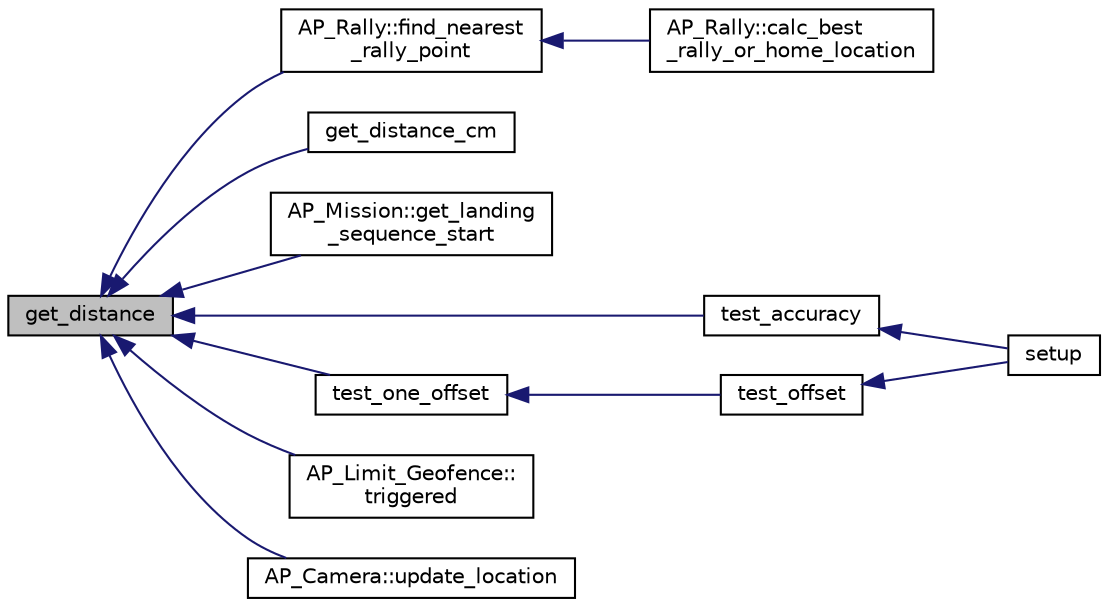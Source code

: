 digraph "get_distance"
{
 // INTERACTIVE_SVG=YES
  edge [fontname="Helvetica",fontsize="10",labelfontname="Helvetica",labelfontsize="10"];
  node [fontname="Helvetica",fontsize="10",shape=record];
  rankdir="LR";
  Node1 [label="get_distance",height=0.2,width=0.4,color="black", fillcolor="grey75", style="filled", fontcolor="black"];
  Node1 -> Node2 [dir="back",color="midnightblue",fontsize="10",style="solid",fontname="Helvetica"];
  Node2 [label="AP_Rally::find_nearest\l_rally_point",height=0.2,width=0.4,color="black", fillcolor="white", style="filled",URL="$classAP__Rally.html#a0b93e6b6133860929bbd7b68be633fa3"];
  Node2 -> Node3 [dir="back",color="midnightblue",fontsize="10",style="solid",fontname="Helvetica"];
  Node3 [label="AP_Rally::calc_best\l_rally_or_home_location",height=0.2,width=0.4,color="black", fillcolor="white", style="filled",URL="$classAP__Rally.html#ae280e2921f301fa4cc3991bc85d91801"];
  Node1 -> Node4 [dir="back",color="midnightblue",fontsize="10",style="solid",fontname="Helvetica"];
  Node4 [label="get_distance_cm",height=0.2,width=0.4,color="black", fillcolor="white", style="filled",URL="$location_8cpp.html#ac4acf5d14c42d6255cd005460de4d1ad"];
  Node1 -> Node5 [dir="back",color="midnightblue",fontsize="10",style="solid",fontname="Helvetica"];
  Node5 [label="AP_Mission::get_landing\l_sequence_start",height=0.2,width=0.4,color="black", fillcolor="white", style="filled",URL="$classAP__Mission.html#af895b228640bdf29178d44e00897d10e"];
  Node1 -> Node6 [dir="back",color="midnightblue",fontsize="10",style="solid",fontname="Helvetica"];
  Node6 [label="test_accuracy",height=0.2,width=0.4,color="black", fillcolor="white", style="filled",URL="$examples_2location_2location_8cpp.html#a2cdcbcb30d47a7c6a9fde641d87a0b0f"];
  Node6 -> Node7 [dir="back",color="midnightblue",fontsize="10",style="solid",fontname="Helvetica"];
  Node7 [label="setup",height=0.2,width=0.4,color="black", fillcolor="white", style="filled",URL="$examples_2location_2location_8cpp.html#a7dfd9b79bc5a37d7df40207afbc5431f"];
  Node1 -> Node8 [dir="back",color="midnightblue",fontsize="10",style="solid",fontname="Helvetica"];
  Node8 [label="test_one_offset",height=0.2,width=0.4,color="black", fillcolor="white", style="filled",URL="$examples_2location_2location_8cpp.html#af4c4a815e04b2917f9e189120d8b2ad1"];
  Node8 -> Node9 [dir="back",color="midnightblue",fontsize="10",style="solid",fontname="Helvetica"];
  Node9 [label="test_offset",height=0.2,width=0.4,color="black", fillcolor="white", style="filled",URL="$examples_2location_2location_8cpp.html#ac7efc0072d2ac5bca8b847032980a1dd"];
  Node9 -> Node7 [dir="back",color="midnightblue",fontsize="10",style="solid",fontname="Helvetica"];
  Node1 -> Node10 [dir="back",color="midnightblue",fontsize="10",style="solid",fontname="Helvetica"];
  Node10 [label="AP_Limit_Geofence::\ltriggered",height=0.2,width=0.4,color="black", fillcolor="white", style="filled",URL="$classAP__Limit__Geofence.html#afb1a696f2769594a81383413f8931016"];
  Node1 -> Node11 [dir="back",color="midnightblue",fontsize="10",style="solid",fontname="Helvetica"];
  Node11 [label="AP_Camera::update_location",height=0.2,width=0.4,color="black", fillcolor="white", style="filled",URL="$classAP__Camera.html#a12e960c264147ca7a73c21f16c7522c0"];
}
